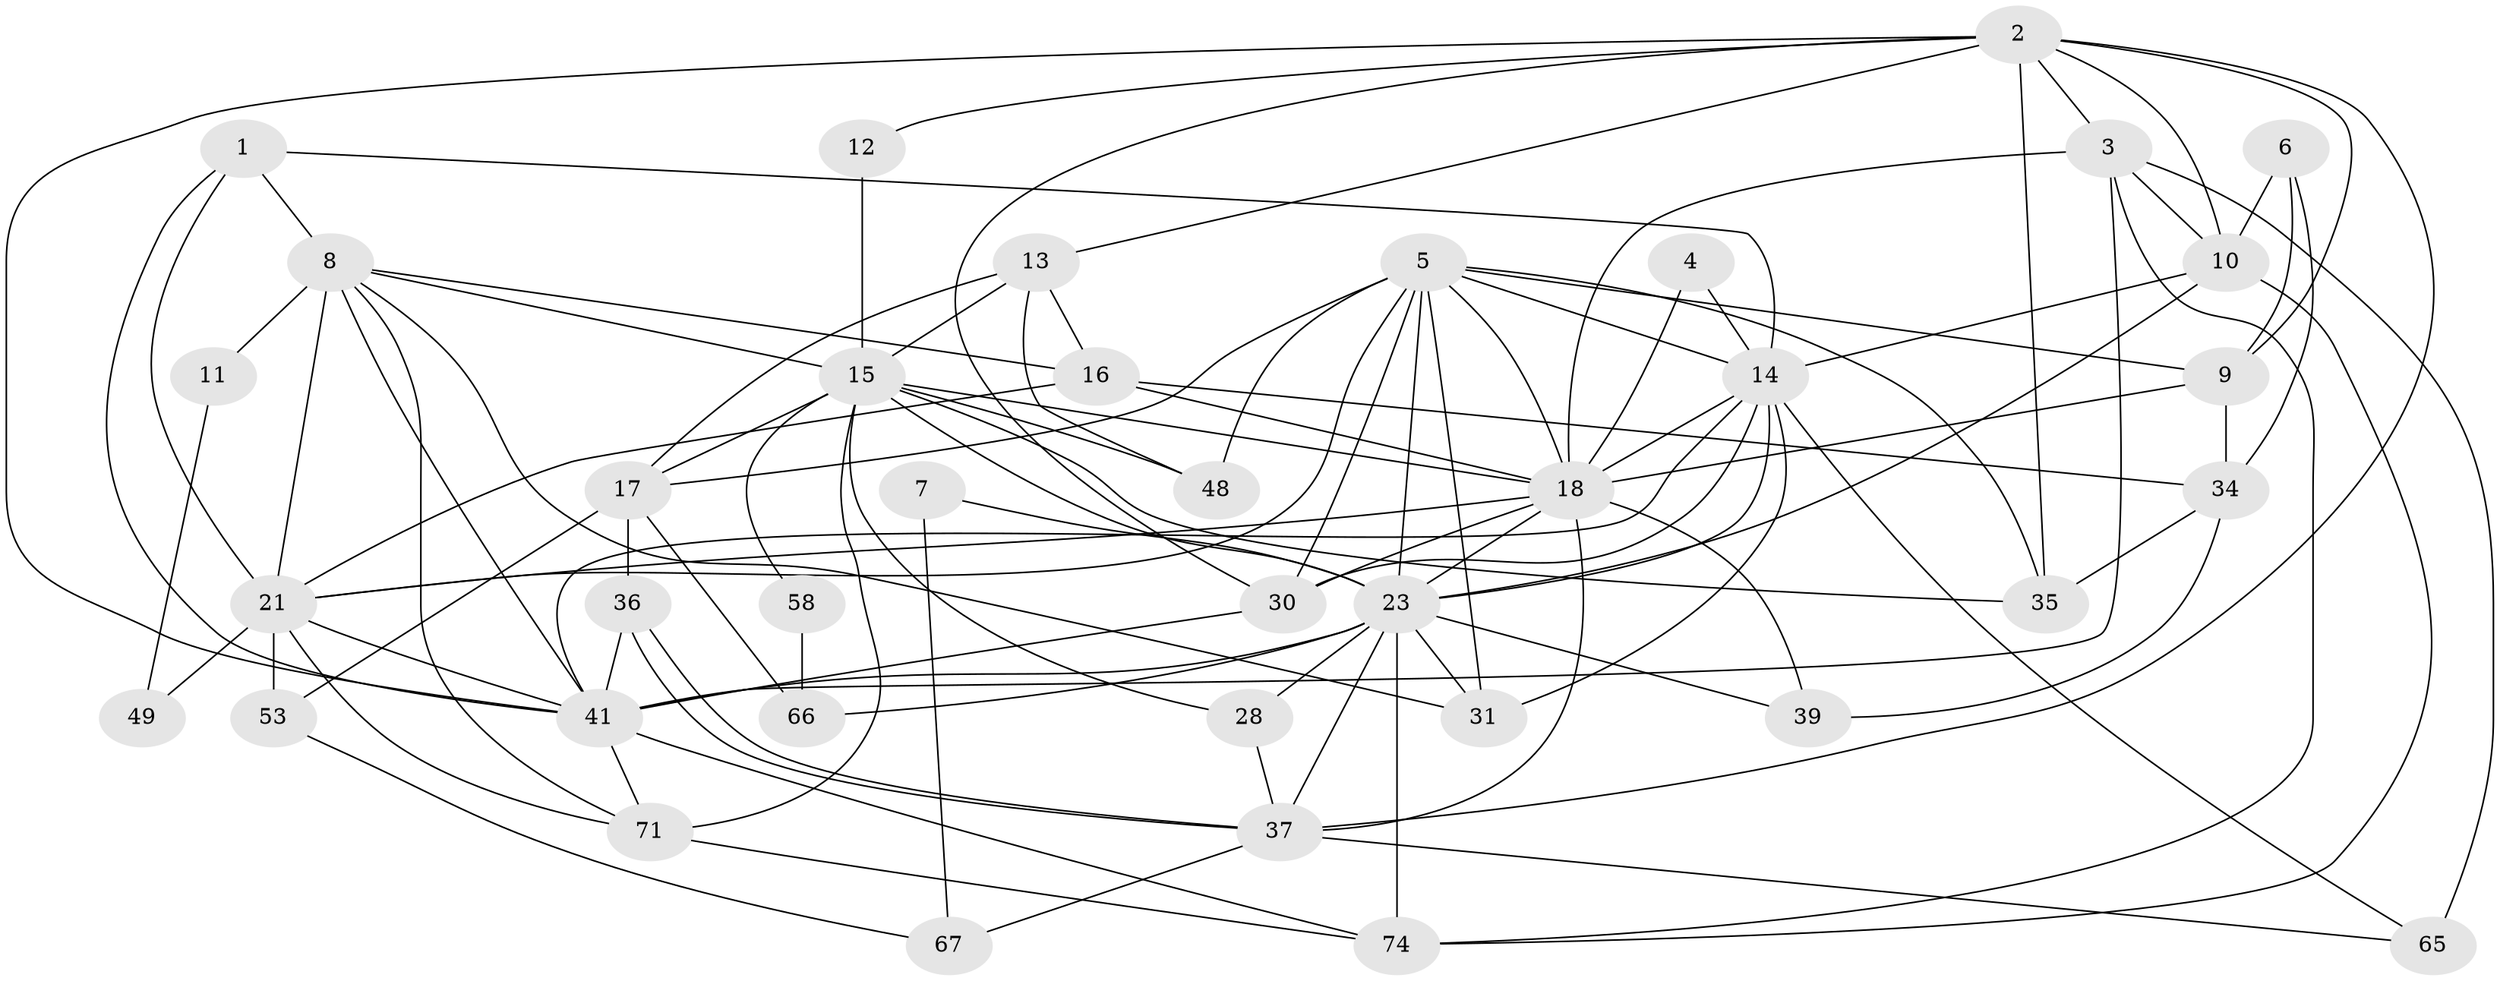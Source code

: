// original degree distribution, {4: 0.21052631578947367, 5: 0.19736842105263158, 2: 0.18421052631578946, 3: 0.23684210526315788, 6: 0.11842105263157894, 8: 0.013157894736842105, 7: 0.039473684210526314}
// Generated by graph-tools (version 1.1) at 2025/15/03/09/25 04:15:04]
// undirected, 38 vertices, 103 edges
graph export_dot {
graph [start="1"]
  node [color=gray90,style=filled];
  1 [super="+19"];
  2 [super="+40"];
  3 [super="+57"];
  4;
  5 [super="+33+20"];
  6;
  7;
  8 [super="+24+42"];
  9 [super="+51+76+32"];
  10 [super="+72+64+26"];
  11;
  12;
  13 [super="+68"];
  14 [super="+69"];
  15 [super="+45"];
  16;
  17 [super="+27"];
  18 [super="+22+55"];
  21 [super="+25"];
  23 [super="+29+52"];
  28;
  30;
  31 [super="+56"];
  34 [super="+60"];
  35 [super="+47"];
  36;
  37 [super="+63+38"];
  39;
  41 [super="+61+62"];
  48;
  49;
  53;
  58;
  65;
  66;
  67;
  71;
  74;
  1 -- 14;
  1 -- 8;
  1 -- 21;
  1 -- 41;
  2 -- 12;
  2 -- 3;
  2 -- 35;
  2 -- 41;
  2 -- 10;
  2 -- 13;
  2 -- 30;
  2 -- 37;
  2 -- 9;
  3 -- 65;
  3 -- 10;
  3 -- 18;
  3 -- 41;
  3 -- 74;
  4 -- 14;
  4 -- 18;
  5 -- 48;
  5 -- 21 [weight=2];
  5 -- 31;
  5 -- 9;
  5 -- 35;
  5 -- 18;
  5 -- 17;
  5 -- 23;
  5 -- 30;
  5 -- 14;
  6 -- 34;
  6 -- 10;
  6 -- 9;
  7 -- 67;
  7 -- 23;
  8 -- 11 [weight=2];
  8 -- 71;
  8 -- 16;
  8 -- 21 [weight=2];
  8 -- 31;
  8 -- 15;
  8 -- 41;
  9 -- 18;
  9 -- 34;
  10 -- 23 [weight=2];
  10 -- 14;
  10 -- 74;
  11 -- 49;
  12 -- 15;
  13 -- 17;
  13 -- 16;
  13 -- 48;
  13 -- 15;
  14 -- 65;
  14 -- 30;
  14 -- 23;
  14 -- 31;
  14 -- 41;
  14 -- 18;
  15 -- 48;
  15 -- 35;
  15 -- 18;
  15 -- 17;
  15 -- 28;
  15 -- 71 [weight=2];
  15 -- 23 [weight=2];
  15 -- 58;
  16 -- 21;
  16 -- 34;
  16 -- 18;
  17 -- 66;
  17 -- 36;
  17 -- 53;
  18 -- 39;
  18 -- 37;
  18 -- 21 [weight=2];
  18 -- 30;
  18 -- 23;
  21 -- 53;
  21 -- 71;
  21 -- 49;
  21 -- 41;
  23 -- 66;
  23 -- 39;
  23 -- 37;
  23 -- 41;
  23 -- 74;
  23 -- 28;
  23 -- 31 [weight=2];
  28 -- 37;
  30 -- 41;
  34 -- 35;
  34 -- 39;
  36 -- 37;
  36 -- 37;
  36 -- 41;
  37 -- 65;
  37 -- 67;
  41 -- 71;
  41 -- 74;
  53 -- 67;
  58 -- 66;
  71 -- 74;
}
